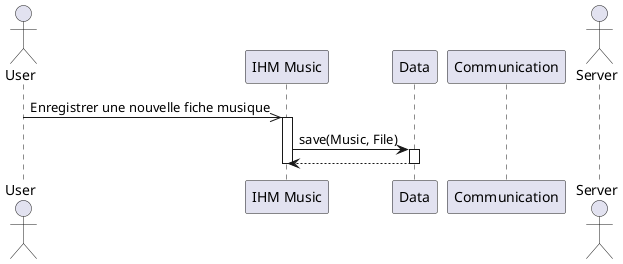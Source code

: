 @startuml New Local Music
actor User
participant "IHM Music" as IHM
participant Data
participant Communication
actor Server

User ->> IHM : Enregistrer une nouvelle fiche musique
activate IHM

IHM -> Data : save(Music, File)
activate Data

Data --> IHM
deactivate Data
deactivate IHM

@enduml